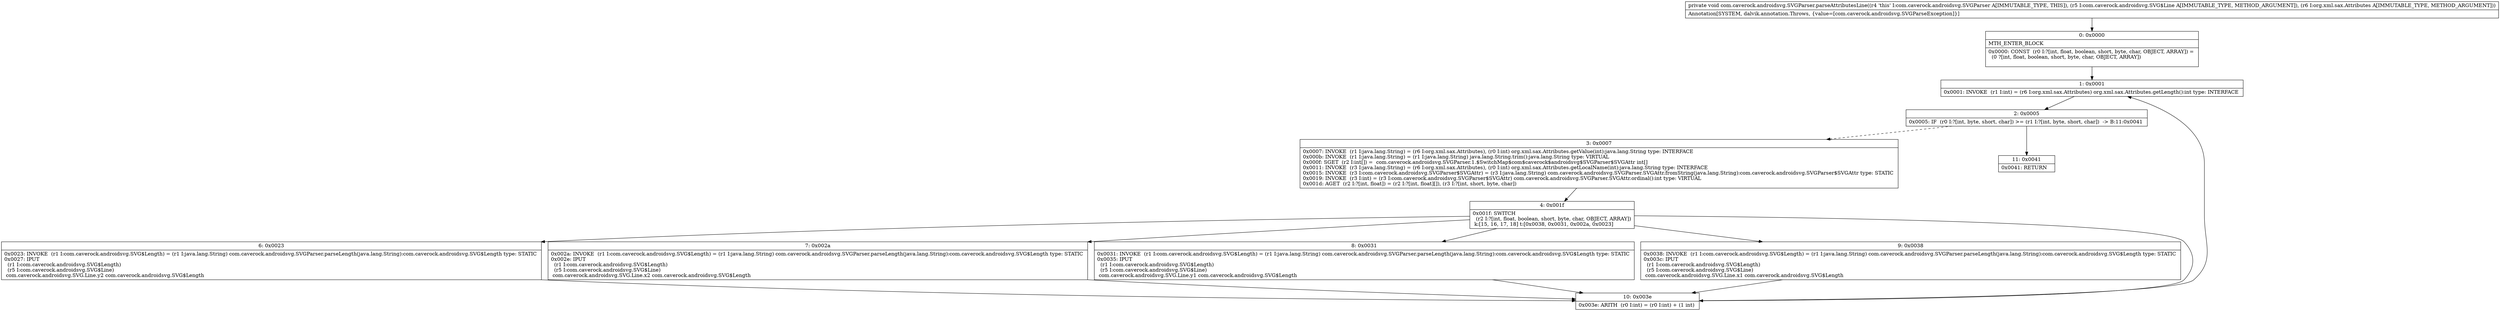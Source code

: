digraph "CFG forcom.caverock.androidsvg.SVGParser.parseAttributesLine(Lcom\/caverock\/androidsvg\/SVG$Line;Lorg\/xml\/sax\/Attributes;)V" {
Node_0 [shape=record,label="{0\:\ 0x0000|MTH_ENTER_BLOCK\l|0x0000: CONST  (r0 I:?[int, float, boolean, short, byte, char, OBJECT, ARRAY]) = \l  (0 ?[int, float, boolean, short, byte, char, OBJECT, ARRAY])\l \l}"];
Node_1 [shape=record,label="{1\:\ 0x0001|0x0001: INVOKE  (r1 I:int) = (r6 I:org.xml.sax.Attributes) org.xml.sax.Attributes.getLength():int type: INTERFACE \l}"];
Node_2 [shape=record,label="{2\:\ 0x0005|0x0005: IF  (r0 I:?[int, byte, short, char]) \>= (r1 I:?[int, byte, short, char])  \-\> B:11:0x0041 \l}"];
Node_3 [shape=record,label="{3\:\ 0x0007|0x0007: INVOKE  (r1 I:java.lang.String) = (r6 I:org.xml.sax.Attributes), (r0 I:int) org.xml.sax.Attributes.getValue(int):java.lang.String type: INTERFACE \l0x000b: INVOKE  (r1 I:java.lang.String) = (r1 I:java.lang.String) java.lang.String.trim():java.lang.String type: VIRTUAL \l0x000f: SGET  (r2 I:int[]) =  com.caverock.androidsvg.SVGParser.1.$SwitchMap$com$caverock$androidsvg$SVGParser$SVGAttr int[] \l0x0011: INVOKE  (r3 I:java.lang.String) = (r6 I:org.xml.sax.Attributes), (r0 I:int) org.xml.sax.Attributes.getLocalName(int):java.lang.String type: INTERFACE \l0x0015: INVOKE  (r3 I:com.caverock.androidsvg.SVGParser$SVGAttr) = (r3 I:java.lang.String) com.caverock.androidsvg.SVGParser.SVGAttr.fromString(java.lang.String):com.caverock.androidsvg.SVGParser$SVGAttr type: STATIC \l0x0019: INVOKE  (r3 I:int) = (r3 I:com.caverock.androidsvg.SVGParser$SVGAttr) com.caverock.androidsvg.SVGParser.SVGAttr.ordinal():int type: VIRTUAL \l0x001d: AGET  (r2 I:?[int, float]) = (r2 I:?[int, float][]), (r3 I:?[int, short, byte, char]) \l}"];
Node_4 [shape=record,label="{4\:\ 0x001f|0x001f: SWITCH  \l  (r2 I:?[int, float, boolean, short, byte, char, OBJECT, ARRAY])\l k:[15, 16, 17, 18] t:[0x0038, 0x0031, 0x002a, 0x0023] \l}"];
Node_6 [shape=record,label="{6\:\ 0x0023|0x0023: INVOKE  (r1 I:com.caverock.androidsvg.SVG$Length) = (r1 I:java.lang.String) com.caverock.androidsvg.SVGParser.parseLength(java.lang.String):com.caverock.androidsvg.SVG$Length type: STATIC \l0x0027: IPUT  \l  (r1 I:com.caverock.androidsvg.SVG$Length)\l  (r5 I:com.caverock.androidsvg.SVG$Line)\l com.caverock.androidsvg.SVG.Line.y2 com.caverock.androidsvg.SVG$Length \l}"];
Node_7 [shape=record,label="{7\:\ 0x002a|0x002a: INVOKE  (r1 I:com.caverock.androidsvg.SVG$Length) = (r1 I:java.lang.String) com.caverock.androidsvg.SVGParser.parseLength(java.lang.String):com.caverock.androidsvg.SVG$Length type: STATIC \l0x002e: IPUT  \l  (r1 I:com.caverock.androidsvg.SVG$Length)\l  (r5 I:com.caverock.androidsvg.SVG$Line)\l com.caverock.androidsvg.SVG.Line.x2 com.caverock.androidsvg.SVG$Length \l}"];
Node_8 [shape=record,label="{8\:\ 0x0031|0x0031: INVOKE  (r1 I:com.caverock.androidsvg.SVG$Length) = (r1 I:java.lang.String) com.caverock.androidsvg.SVGParser.parseLength(java.lang.String):com.caverock.androidsvg.SVG$Length type: STATIC \l0x0035: IPUT  \l  (r1 I:com.caverock.androidsvg.SVG$Length)\l  (r5 I:com.caverock.androidsvg.SVG$Line)\l com.caverock.androidsvg.SVG.Line.y1 com.caverock.androidsvg.SVG$Length \l}"];
Node_9 [shape=record,label="{9\:\ 0x0038|0x0038: INVOKE  (r1 I:com.caverock.androidsvg.SVG$Length) = (r1 I:java.lang.String) com.caverock.androidsvg.SVGParser.parseLength(java.lang.String):com.caverock.androidsvg.SVG$Length type: STATIC \l0x003c: IPUT  \l  (r1 I:com.caverock.androidsvg.SVG$Length)\l  (r5 I:com.caverock.androidsvg.SVG$Line)\l com.caverock.androidsvg.SVG.Line.x1 com.caverock.androidsvg.SVG$Length \l}"];
Node_10 [shape=record,label="{10\:\ 0x003e|0x003e: ARITH  (r0 I:int) = (r0 I:int) + (1 int) \l}"];
Node_11 [shape=record,label="{11\:\ 0x0041|0x0041: RETURN   \l}"];
MethodNode[shape=record,label="{private void com.caverock.androidsvg.SVGParser.parseAttributesLine((r4 'this' I:com.caverock.androidsvg.SVGParser A[IMMUTABLE_TYPE, THIS]), (r5 I:com.caverock.androidsvg.SVG$Line A[IMMUTABLE_TYPE, METHOD_ARGUMENT]), (r6 I:org.xml.sax.Attributes A[IMMUTABLE_TYPE, METHOD_ARGUMENT]))  | Annotation[SYSTEM, dalvik.annotation.Throws, \{value=[com.caverock.androidsvg.SVGParseException]\}]\l}"];
MethodNode -> Node_0;
Node_0 -> Node_1;
Node_1 -> Node_2;
Node_2 -> Node_3[style=dashed];
Node_2 -> Node_11;
Node_3 -> Node_4;
Node_4 -> Node_6;
Node_4 -> Node_7;
Node_4 -> Node_8;
Node_4 -> Node_9;
Node_4 -> Node_10;
Node_6 -> Node_10;
Node_7 -> Node_10;
Node_8 -> Node_10;
Node_9 -> Node_10;
Node_10 -> Node_1;
}


